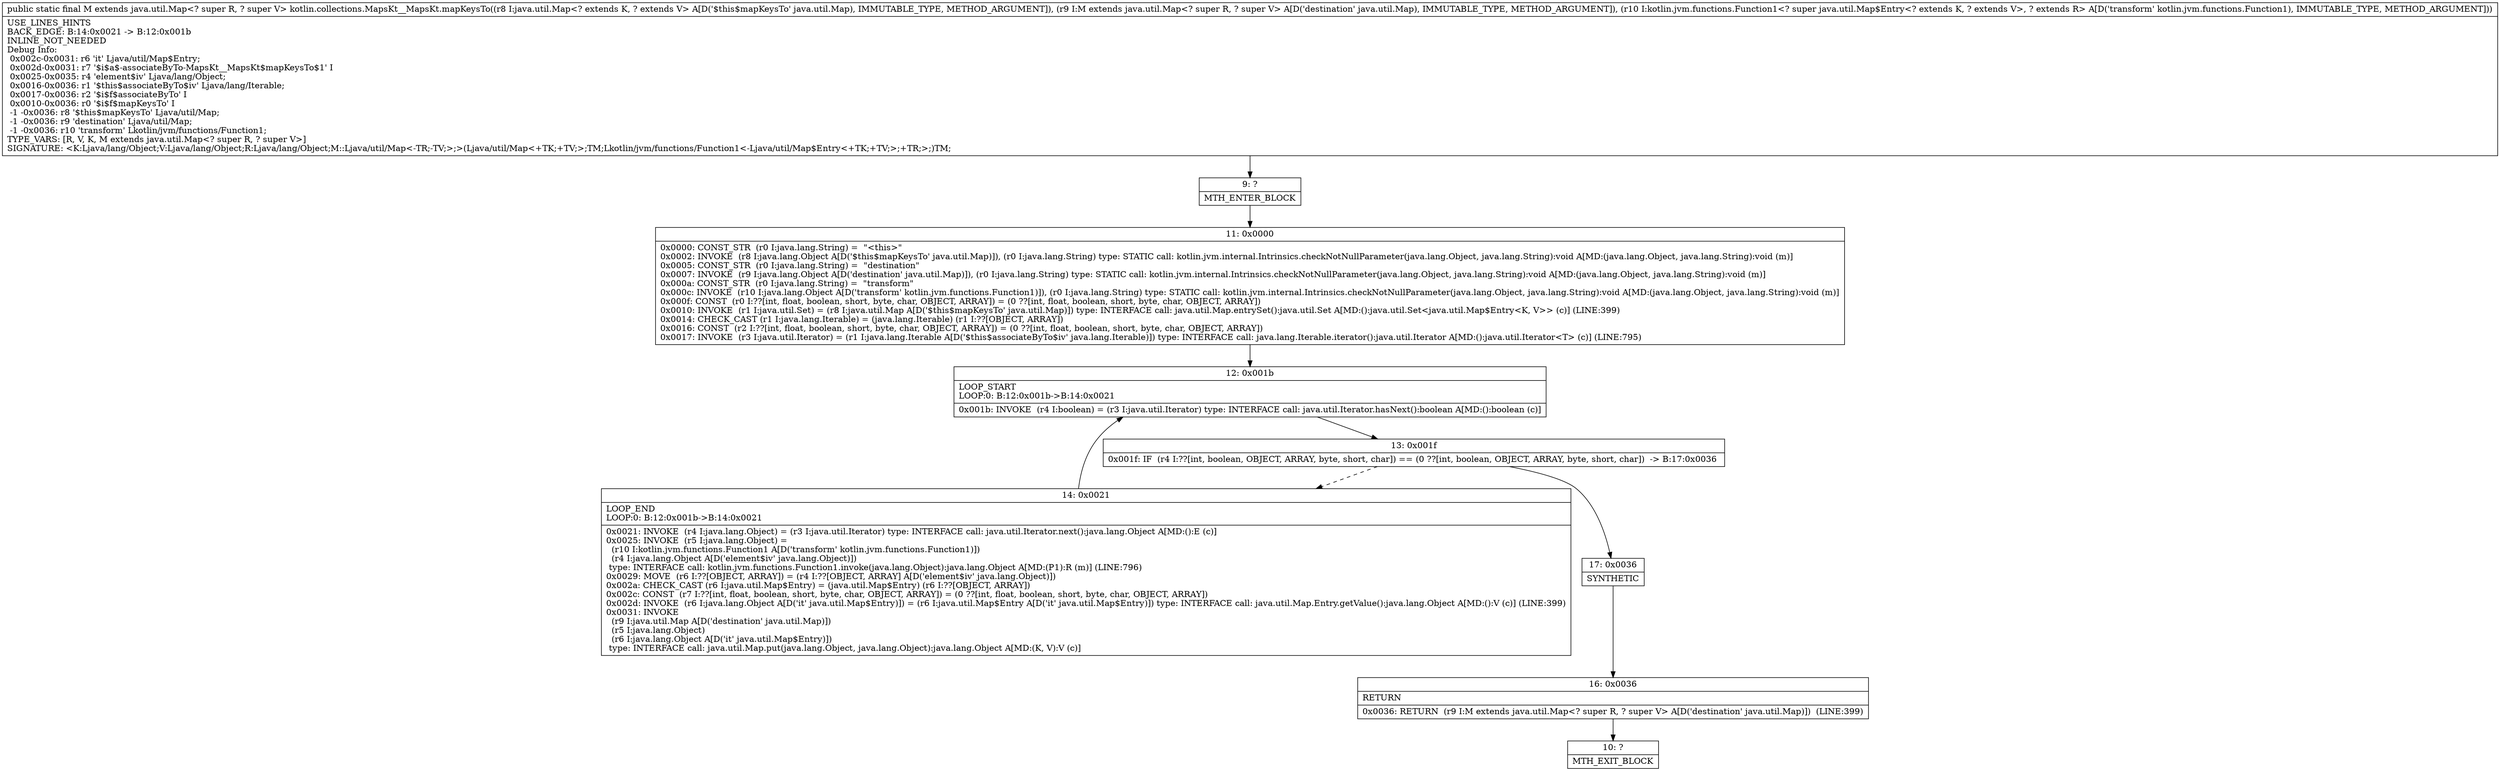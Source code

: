 digraph "CFG forkotlin.collections.MapsKt__MapsKt.mapKeysTo(Ljava\/util\/Map;Ljava\/util\/Map;Lkotlin\/jvm\/functions\/Function1;)Ljava\/util\/Map;" {
Node_9 [shape=record,label="{9\:\ ?|MTH_ENTER_BLOCK\l}"];
Node_11 [shape=record,label="{11\:\ 0x0000|0x0000: CONST_STR  (r0 I:java.lang.String) =  \"\<this\>\" \l0x0002: INVOKE  (r8 I:java.lang.Object A[D('$this$mapKeysTo' java.util.Map)]), (r0 I:java.lang.String) type: STATIC call: kotlin.jvm.internal.Intrinsics.checkNotNullParameter(java.lang.Object, java.lang.String):void A[MD:(java.lang.Object, java.lang.String):void (m)]\l0x0005: CONST_STR  (r0 I:java.lang.String) =  \"destination\" \l0x0007: INVOKE  (r9 I:java.lang.Object A[D('destination' java.util.Map)]), (r0 I:java.lang.String) type: STATIC call: kotlin.jvm.internal.Intrinsics.checkNotNullParameter(java.lang.Object, java.lang.String):void A[MD:(java.lang.Object, java.lang.String):void (m)]\l0x000a: CONST_STR  (r0 I:java.lang.String) =  \"transform\" \l0x000c: INVOKE  (r10 I:java.lang.Object A[D('transform' kotlin.jvm.functions.Function1)]), (r0 I:java.lang.String) type: STATIC call: kotlin.jvm.internal.Intrinsics.checkNotNullParameter(java.lang.Object, java.lang.String):void A[MD:(java.lang.Object, java.lang.String):void (m)]\l0x000f: CONST  (r0 I:??[int, float, boolean, short, byte, char, OBJECT, ARRAY]) = (0 ??[int, float, boolean, short, byte, char, OBJECT, ARRAY]) \l0x0010: INVOKE  (r1 I:java.util.Set) = (r8 I:java.util.Map A[D('$this$mapKeysTo' java.util.Map)]) type: INTERFACE call: java.util.Map.entrySet():java.util.Set A[MD:():java.util.Set\<java.util.Map$Entry\<K, V\>\> (c)] (LINE:399)\l0x0014: CHECK_CAST (r1 I:java.lang.Iterable) = (java.lang.Iterable) (r1 I:??[OBJECT, ARRAY]) \l0x0016: CONST  (r2 I:??[int, float, boolean, short, byte, char, OBJECT, ARRAY]) = (0 ??[int, float, boolean, short, byte, char, OBJECT, ARRAY]) \l0x0017: INVOKE  (r3 I:java.util.Iterator) = (r1 I:java.lang.Iterable A[D('$this$associateByTo$iv' java.lang.Iterable)]) type: INTERFACE call: java.lang.Iterable.iterator():java.util.Iterator A[MD:():java.util.Iterator\<T\> (c)] (LINE:795)\l}"];
Node_12 [shape=record,label="{12\:\ 0x001b|LOOP_START\lLOOP:0: B:12:0x001b\-\>B:14:0x0021\l|0x001b: INVOKE  (r4 I:boolean) = (r3 I:java.util.Iterator) type: INTERFACE call: java.util.Iterator.hasNext():boolean A[MD:():boolean (c)]\l}"];
Node_13 [shape=record,label="{13\:\ 0x001f|0x001f: IF  (r4 I:??[int, boolean, OBJECT, ARRAY, byte, short, char]) == (0 ??[int, boolean, OBJECT, ARRAY, byte, short, char])  \-\> B:17:0x0036 \l}"];
Node_14 [shape=record,label="{14\:\ 0x0021|LOOP_END\lLOOP:0: B:12:0x001b\-\>B:14:0x0021\l|0x0021: INVOKE  (r4 I:java.lang.Object) = (r3 I:java.util.Iterator) type: INTERFACE call: java.util.Iterator.next():java.lang.Object A[MD:():E (c)]\l0x0025: INVOKE  (r5 I:java.lang.Object) = \l  (r10 I:kotlin.jvm.functions.Function1 A[D('transform' kotlin.jvm.functions.Function1)])\l  (r4 I:java.lang.Object A[D('element$iv' java.lang.Object)])\l type: INTERFACE call: kotlin.jvm.functions.Function1.invoke(java.lang.Object):java.lang.Object A[MD:(P1):R (m)] (LINE:796)\l0x0029: MOVE  (r6 I:??[OBJECT, ARRAY]) = (r4 I:??[OBJECT, ARRAY] A[D('element$iv' java.lang.Object)]) \l0x002a: CHECK_CAST (r6 I:java.util.Map$Entry) = (java.util.Map$Entry) (r6 I:??[OBJECT, ARRAY]) \l0x002c: CONST  (r7 I:??[int, float, boolean, short, byte, char, OBJECT, ARRAY]) = (0 ??[int, float, boolean, short, byte, char, OBJECT, ARRAY]) \l0x002d: INVOKE  (r6 I:java.lang.Object A[D('it' java.util.Map$Entry)]) = (r6 I:java.util.Map$Entry A[D('it' java.util.Map$Entry)]) type: INTERFACE call: java.util.Map.Entry.getValue():java.lang.Object A[MD:():V (c)] (LINE:399)\l0x0031: INVOKE  \l  (r9 I:java.util.Map A[D('destination' java.util.Map)])\l  (r5 I:java.lang.Object)\l  (r6 I:java.lang.Object A[D('it' java.util.Map$Entry)])\l type: INTERFACE call: java.util.Map.put(java.lang.Object, java.lang.Object):java.lang.Object A[MD:(K, V):V (c)]\l}"];
Node_17 [shape=record,label="{17\:\ 0x0036|SYNTHETIC\l}"];
Node_16 [shape=record,label="{16\:\ 0x0036|RETURN\l|0x0036: RETURN  (r9 I:M extends java.util.Map\<? super R, ? super V\> A[D('destination' java.util.Map)])  (LINE:399)\l}"];
Node_10 [shape=record,label="{10\:\ ?|MTH_EXIT_BLOCK\l}"];
MethodNode[shape=record,label="{public static final M extends java.util.Map\<? super R, ? super V\> kotlin.collections.MapsKt__MapsKt.mapKeysTo((r8 I:java.util.Map\<? extends K, ? extends V\> A[D('$this$mapKeysTo' java.util.Map), IMMUTABLE_TYPE, METHOD_ARGUMENT]), (r9 I:M extends java.util.Map\<? super R, ? super V\> A[D('destination' java.util.Map), IMMUTABLE_TYPE, METHOD_ARGUMENT]), (r10 I:kotlin.jvm.functions.Function1\<? super java.util.Map$Entry\<? extends K, ? extends V\>, ? extends R\> A[D('transform' kotlin.jvm.functions.Function1), IMMUTABLE_TYPE, METHOD_ARGUMENT]))  | USE_LINES_HINTS\lBACK_EDGE: B:14:0x0021 \-\> B:12:0x001b\lINLINE_NOT_NEEDED\lDebug Info:\l  0x002c\-0x0031: r6 'it' Ljava\/util\/Map$Entry;\l  0x002d\-0x0031: r7 '$i$a$\-associateByTo\-MapsKt__MapsKt$mapKeysTo$1' I\l  0x0025\-0x0035: r4 'element$iv' Ljava\/lang\/Object;\l  0x0016\-0x0036: r1 '$this$associateByTo$iv' Ljava\/lang\/Iterable;\l  0x0017\-0x0036: r2 '$i$f$associateByTo' I\l  0x0010\-0x0036: r0 '$i$f$mapKeysTo' I\l  \-1 \-0x0036: r8 '$this$mapKeysTo' Ljava\/util\/Map;\l  \-1 \-0x0036: r9 'destination' Ljava\/util\/Map;\l  \-1 \-0x0036: r10 'transform' Lkotlin\/jvm\/functions\/Function1;\lTYPE_VARS: [R, V, K, M extends java.util.Map\<? super R, ? super V\>]\lSIGNATURE: \<K:Ljava\/lang\/Object;V:Ljava\/lang\/Object;R:Ljava\/lang\/Object;M::Ljava\/util\/Map\<\-TR;\-TV;\>;\>(Ljava\/util\/Map\<+TK;+TV;\>;TM;Lkotlin\/jvm\/functions\/Function1\<\-Ljava\/util\/Map$Entry\<+TK;+TV;\>;+TR;\>;)TM;\l}"];
MethodNode -> Node_9;Node_9 -> Node_11;
Node_11 -> Node_12;
Node_12 -> Node_13;
Node_13 -> Node_14[style=dashed];
Node_13 -> Node_17;
Node_14 -> Node_12;
Node_17 -> Node_16;
Node_16 -> Node_10;
}

